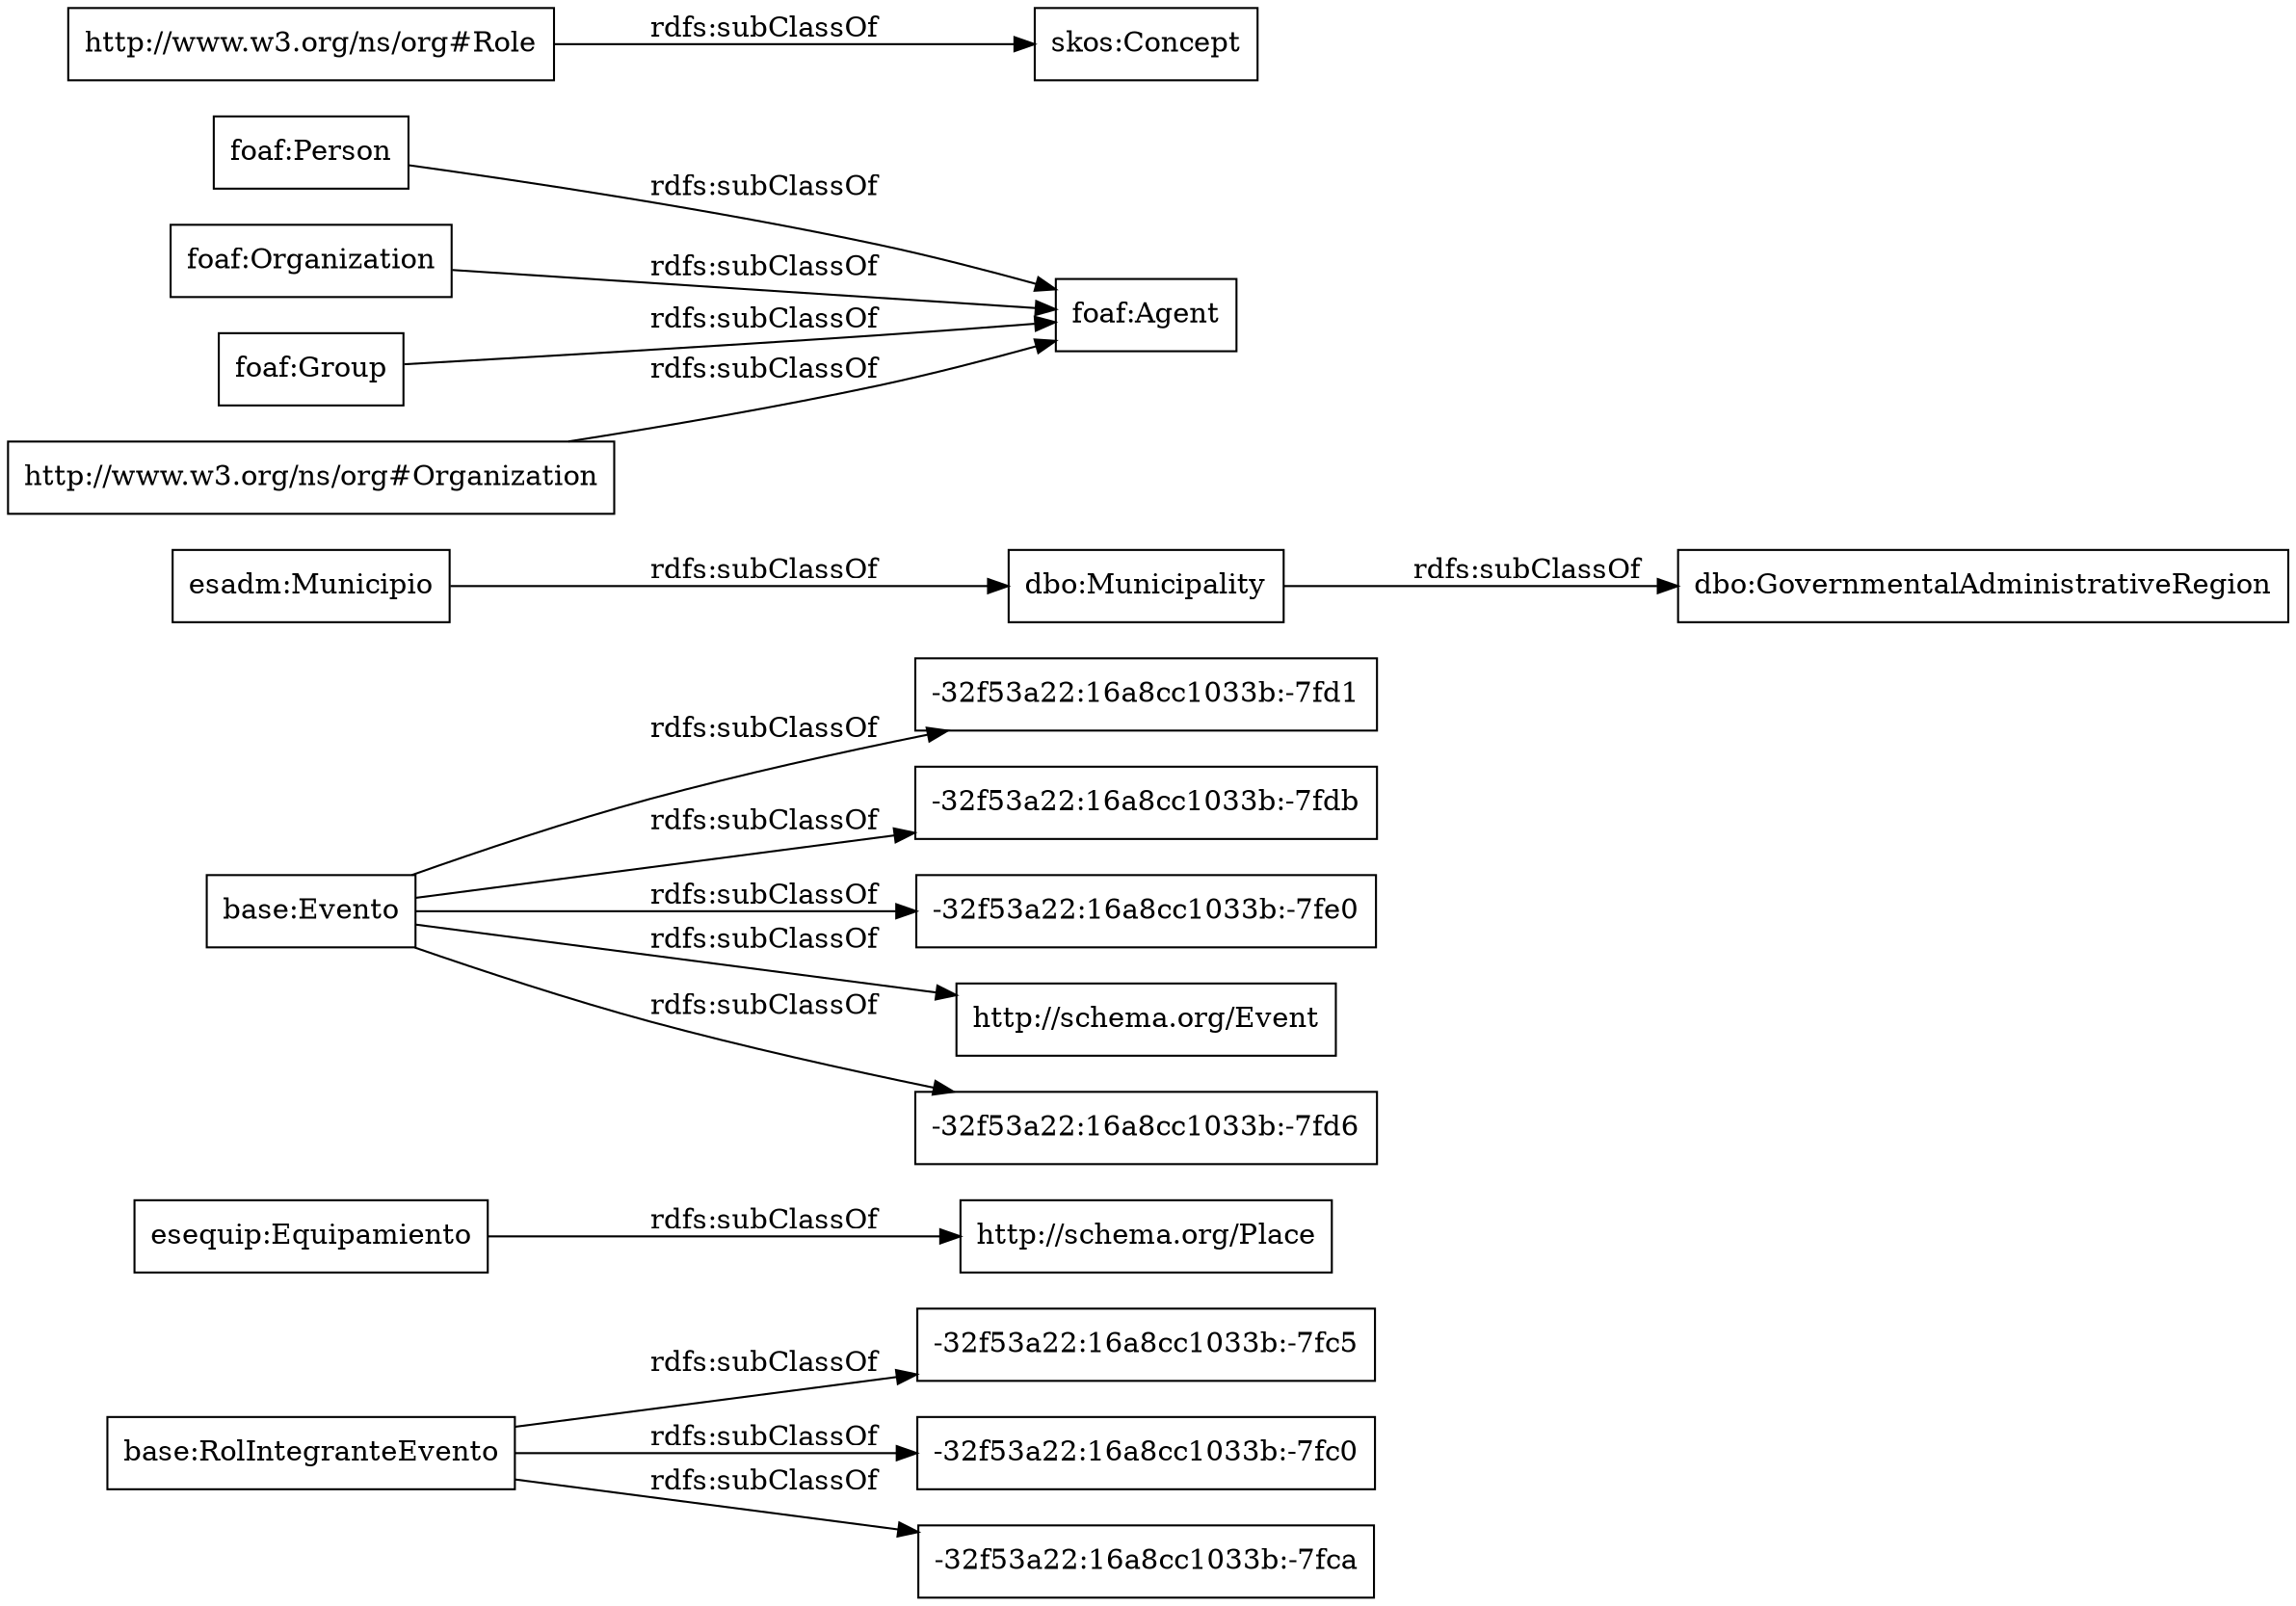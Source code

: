 digraph ar2dtool_diagram { 
rankdir=LR;
size="1000"
node [shape = rectangle, color="black"]; "-32f53a22:16a8cc1033b:-7fc5" "esequip:Equipamiento" "-32f53a22:16a8cc1033b:-7fd1" "dbo:GovernmentalAdministrativeRegion" "foaf:Agent" "-32f53a22:16a8cc1033b:-7fdb" "base:Evento" "-32f53a22:16a8cc1033b:-7fe0" "http://schema.org/Event" "foaf:Person" "dbo:Municipality" "-32f53a22:16a8cc1033b:-7fc0" "foaf:Organization" "foaf:Group" "skos:Concept" "esadm:Municipio" "http://www.w3.org/ns/org#Organization" "http://www.w3.org/ns/org#Role" "base:RolIntegranteEvento" "-32f53a22:16a8cc1033b:-7fd6" "http://schema.org/Place" "-32f53a22:16a8cc1033b:-7fca" ; /*classes style*/
	"foaf:Group" -> "foaf:Agent" [ label = "rdfs:subClassOf" ];
	"foaf:Organization" -> "foaf:Agent" [ label = "rdfs:subClassOf" ];
	"http://www.w3.org/ns/org#Organization" -> "foaf:Agent" [ label = "rdfs:subClassOf" ];
	"http://www.w3.org/ns/org#Role" -> "skos:Concept" [ label = "rdfs:subClassOf" ];
	"base:Evento" -> "-32f53a22:16a8cc1033b:-7fe0" [ label = "rdfs:subClassOf" ];
	"base:Evento" -> "-32f53a22:16a8cc1033b:-7fdb" [ label = "rdfs:subClassOf" ];
	"base:Evento" -> "-32f53a22:16a8cc1033b:-7fd1" [ label = "rdfs:subClassOf" ];
	"base:Evento" -> "-32f53a22:16a8cc1033b:-7fd6" [ label = "rdfs:subClassOf" ];
	"base:Evento" -> "http://schema.org/Event" [ label = "rdfs:subClassOf" ];
	"foaf:Person" -> "foaf:Agent" [ label = "rdfs:subClassOf" ];
	"dbo:Municipality" -> "dbo:GovernmentalAdministrativeRegion" [ label = "rdfs:subClassOf" ];
	"base:RolIntegranteEvento" -> "-32f53a22:16a8cc1033b:-7fc0" [ label = "rdfs:subClassOf" ];
	"base:RolIntegranteEvento" -> "-32f53a22:16a8cc1033b:-7fc5" [ label = "rdfs:subClassOf" ];
	"base:RolIntegranteEvento" -> "-32f53a22:16a8cc1033b:-7fca" [ label = "rdfs:subClassOf" ];
	"esequip:Equipamiento" -> "http://schema.org/Place" [ label = "rdfs:subClassOf" ];
	"esadm:Municipio" -> "dbo:Municipality" [ label = "rdfs:subClassOf" ];

}
